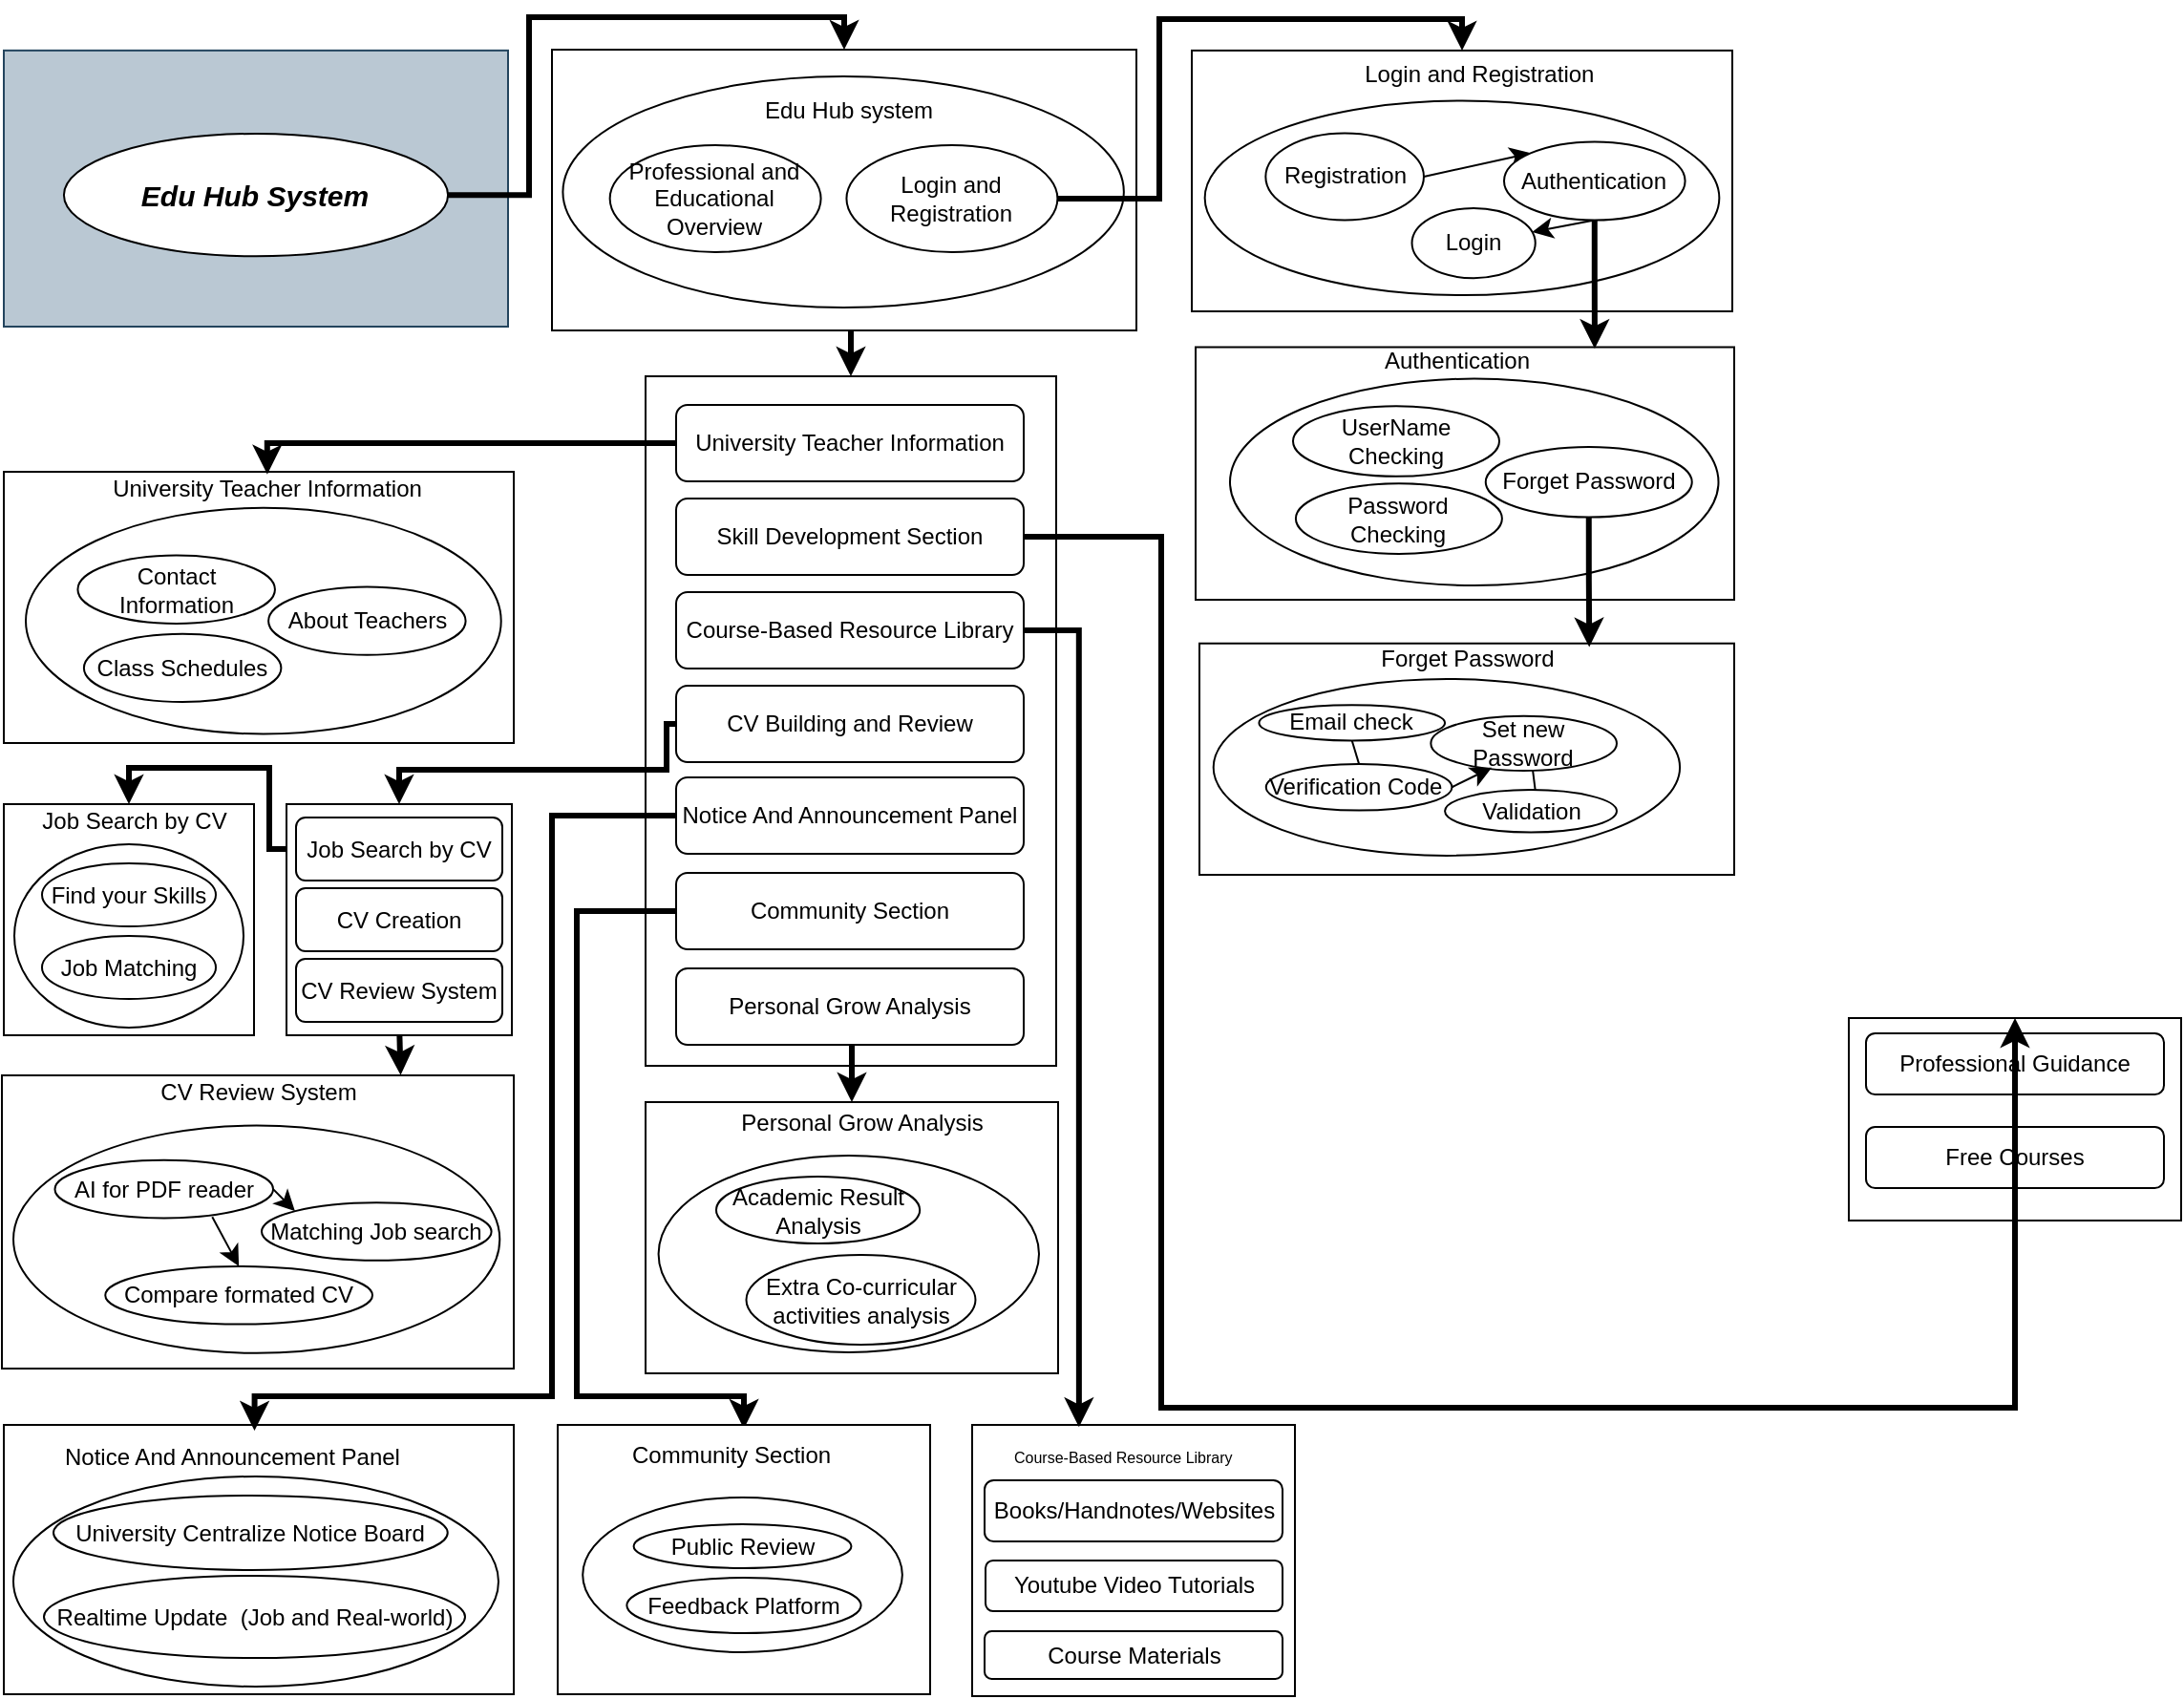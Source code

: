 <mxfile version="26.1.0">
  <diagram name="Page-1" id="dIcrA_qB1EK9TaSI5K_2">
    <mxGraphModel dx="2709" dy="1427" grid="0" gridSize="10" guides="1" tooltips="1" connect="1" arrows="1" fold="1" page="0" pageScale="1" pageWidth="850" pageHeight="1100" math="0" shadow="0">
      <root>
        <mxCell id="0" />
        <mxCell id="1" parent="0" />
        <mxCell id="Bnf2NCZyDXiezHd9HjdY-45" value="" style="rounded=0;whiteSpace=wrap;html=1;" parent="1" vertex="1">
          <mxGeometry x="-450" y="494" width="267" height="141" as="geometry" />
        </mxCell>
        <mxCell id="Bnf2NCZyDXiezHd9HjdY-48" value="" style="ellipse;whiteSpace=wrap;html=1;" parent="1" vertex="1">
          <mxGeometry x="-445" y="521" width="254" height="110" as="geometry" />
        </mxCell>
        <mxCell id="Bnf2NCZyDXiezHd9HjdY-14" value="" style="group" parent="1" vertex="1" connectable="0">
          <mxGeometry x="-450" y="-5" width="267" height="142" as="geometry" />
        </mxCell>
        <mxCell id="Bnf2NCZyDXiezHd9HjdY-22" value="" style="rounded=0;whiteSpace=wrap;html=1;" parent="Bnf2NCZyDXiezHd9HjdY-14" vertex="1">
          <mxGeometry width="267" height="142" as="geometry" />
        </mxCell>
        <mxCell id="Bnf2NCZyDXiezHd9HjdY-23" value="" style="group" parent="Bnf2NCZyDXiezHd9HjdY-14" vertex="1" connectable="0">
          <mxGeometry x="11.511" y="1.331" width="248.85" height="135.946" as="geometry" />
        </mxCell>
        <mxCell id="Bnf2NCZyDXiezHd9HjdY-17" value="" style="ellipse;whiteSpace=wrap;html=1;container=0;" parent="Bnf2NCZyDXiezHd9HjdY-23" vertex="1">
          <mxGeometry y="17.585" width="248.85" height="118.361" as="geometry" />
        </mxCell>
        <mxCell id="Bnf2NCZyDXiezHd9HjdY-18" value="University Teacher Information" style="text;html=1;align=center;verticalAlign=middle;whiteSpace=wrap;rounded=0;container=0;" parent="Bnf2NCZyDXiezHd9HjdY-23" vertex="1">
          <mxGeometry x="38.199" width="176.45" height="16.216" as="geometry" />
        </mxCell>
        <mxCell id="Bnf2NCZyDXiezHd9HjdY-19" value="Contact Information" style="ellipse;whiteSpace=wrap;html=1;container=0;" parent="Bnf2NCZyDXiezHd9HjdY-23" vertex="1">
          <mxGeometry x="27.208" y="42.447" width="103.251" height="35.67" as="geometry" />
        </mxCell>
        <mxCell id="Bnf2NCZyDXiezHd9HjdY-20" value="About Teachers" style="ellipse;whiteSpace=wrap;html=1;container=0;" parent="Bnf2NCZyDXiezHd9HjdY-23" vertex="1">
          <mxGeometry x="127.039" y="58.931" width="103.251" height="35.67" as="geometry" />
        </mxCell>
        <mxCell id="Bnf2NCZyDXiezHd9HjdY-21" value="Class Schedules" style="ellipse;whiteSpace=wrap;html=1;container=0;" parent="Bnf2NCZyDXiezHd9HjdY-23" vertex="1">
          <mxGeometry x="30.434" y="83.522" width="103.251" height="35.67" as="geometry" />
        </mxCell>
        <mxCell id="UraL1NpnlC7Kskf86XwC-92" value="" style="group" parent="1" vertex="1" connectable="0">
          <mxGeometry x="174" y="-74" width="282" height="136" as="geometry" />
        </mxCell>
        <mxCell id="UraL1NpnlC7Kskf86XwC-72" value="" style="whiteSpace=wrap;html=1;" parent="UraL1NpnlC7Kskf86XwC-92" vertex="1">
          <mxGeometry y="3.757" width="282" height="132.243" as="geometry" />
        </mxCell>
        <mxCell id="UraL1NpnlC7Kskf86XwC-74" value="" style="ellipse;whiteSpace=wrap;html=1;" parent="UraL1NpnlC7Kskf86XwC-92" vertex="1">
          <mxGeometry x="18" y="20.287" width="255.75" height="108.199" as="geometry" />
        </mxCell>
        <mxCell id="UraL1NpnlC7Kskf86XwC-75" value="UserName Checking" style="ellipse;whiteSpace=wrap;html=1;" parent="UraL1NpnlC7Kskf86XwC-92" vertex="1">
          <mxGeometry x="51" y="34.564" width="108" height="36.818" as="geometry" />
        </mxCell>
        <mxCell id="UraL1NpnlC7Kskf86XwC-76" value="Password Checking" style="ellipse;whiteSpace=wrap;html=1;" parent="UraL1NpnlC7Kskf86XwC-92" vertex="1">
          <mxGeometry x="52.448" y="75.138" width="108" height="36.818" as="geometry" />
        </mxCell>
        <mxCell id="UraL1NpnlC7Kskf86XwC-78" value="Forget Password" style="ellipse;whiteSpace=wrap;html=1;" parent="UraL1NpnlC7Kskf86XwC-92" vertex="1">
          <mxGeometry x="151.875" y="55.978" width="108" height="36.818" as="geometry" />
        </mxCell>
        <mxCell id="UraL1NpnlC7Kskf86XwC-91" value="Authentication" style="text;html=1;align=center;verticalAlign=middle;whiteSpace=wrap;rounded=0;" parent="UraL1NpnlC7Kskf86XwC-92" vertex="1">
          <mxGeometry x="99.75" width="74.25" height="22.541" as="geometry" />
        </mxCell>
        <mxCell id="UraL1NpnlC7Kskf86XwC-93" value="" style="group" parent="1" vertex="1" connectable="0">
          <mxGeometry x="176" y="82" width="280" height="124" as="geometry" />
        </mxCell>
        <mxCell id="UraL1NpnlC7Kskf86XwC-79" value="" style="whiteSpace=wrap;html=1;" parent="UraL1NpnlC7Kskf86XwC-93" vertex="1">
          <mxGeometry y="2.867" width="280" height="121.133" as="geometry" />
        </mxCell>
        <mxCell id="UraL1NpnlC7Kskf86XwC-81" value="" style="ellipse;whiteSpace=wrap;html=1;" parent="UraL1NpnlC7Kskf86XwC-93" vertex="1">
          <mxGeometry x="7.344" y="21.503" width="244.197" height="92.462" as="geometry" />
        </mxCell>
        <mxCell id="UraL1NpnlC7Kskf86XwC-82" value="Email check" style="ellipse;whiteSpace=wrap;html=1;" parent="UraL1NpnlC7Kskf86XwC-93" vertex="1">
          <mxGeometry x="31.213" y="35.121" width="97.311" height="18.636" as="geometry" />
        </mxCell>
        <mxCell id="UraL1NpnlC7Kskf86XwC-83" value="Verification Code&amp;nbsp;" style="ellipse;whiteSpace=wrap;html=1;" parent="UraL1NpnlC7Kskf86XwC-93" vertex="1">
          <mxGeometry x="34.885" y="65.942" width="97.311" height="24.37" as="geometry" />
        </mxCell>
        <mxCell id="UraL1NpnlC7Kskf86XwC-84" value="Set new Password" style="ellipse;whiteSpace=wrap;html=1;" parent="UraL1NpnlC7Kskf86XwC-93" vertex="1">
          <mxGeometry x="121.18" y="40.855" width="97.311" height="28.671" as="geometry" />
        </mxCell>
        <mxCell id="UraL1NpnlC7Kskf86XwC-85" value="Validation" style="ellipse;whiteSpace=wrap;html=1;" parent="UraL1NpnlC7Kskf86XwC-93" vertex="1">
          <mxGeometry x="128.525" y="79.561" width="89.967" height="22.22" as="geometry" />
        </mxCell>
        <mxCell id="UraL1NpnlC7Kskf86XwC-86" value="" style="endArrow=none;html=1;rounded=0;fontSize=12;startSize=8;endSize=8;curved=1;exitX=0.5;exitY=0;exitDx=0;exitDy=0;entryX=0.5;entryY=1;entryDx=0;entryDy=0;" parent="UraL1NpnlC7Kskf86XwC-93" source="UraL1NpnlC7Kskf86XwC-83" target="UraL1NpnlC7Kskf86XwC-82" edge="1">
          <mxGeometry width="50" height="50" relative="1" as="geometry">
            <mxPoint x="85.377" y="58.058" as="sourcePoint" />
            <mxPoint x="131.279" y="22.22" as="targetPoint" />
          </mxGeometry>
        </mxCell>
        <mxCell id="UraL1NpnlC7Kskf86XwC-88" value="" style="endArrow=classic;html=1;rounded=0;fontSize=12;startSize=8;endSize=8;curved=1;exitX=1;exitY=0.5;exitDx=0;exitDy=0;entryX=0.327;entryY=0.944;entryDx=0;entryDy=0;entryPerimeter=0;" parent="UraL1NpnlC7Kskf86XwC-93" source="UraL1NpnlC7Kskf86XwC-83" target="UraL1NpnlC7Kskf86XwC-84" edge="1">
          <mxGeometry width="50" height="50" relative="1" as="geometry">
            <mxPoint x="197.377" y="126.15" as="sourcePoint" />
            <mxPoint x="149.639" y="65.942" as="targetPoint" />
          </mxGeometry>
        </mxCell>
        <mxCell id="UraL1NpnlC7Kskf86XwC-89" value="" style="endArrow=none;html=1;rounded=0;fontSize=12;startSize=8;endSize=8;curved=1;entryX=0.548;entryY=0.986;entryDx=0;entryDy=0;entryPerimeter=0;exitX=0.526;exitY=0.012;exitDx=0;exitDy=0;exitPerimeter=0;" parent="UraL1NpnlC7Kskf86XwC-93" source="UraL1NpnlC7Kskf86XwC-85" target="UraL1NpnlC7Kskf86XwC-84" edge="1">
          <mxGeometry width="50" height="50" relative="1" as="geometry">
            <mxPoint x="85.377" y="64.509" as="sourcePoint" />
            <mxPoint x="131.279" y="28.671" as="targetPoint" />
          </mxGeometry>
        </mxCell>
        <mxCell id="UraL1NpnlC7Kskf86XwC-90" value="Forget Password" style="text;html=1;align=center;verticalAlign=middle;whiteSpace=wrap;rounded=0;" parent="UraL1NpnlC7Kskf86XwC-93" vertex="1">
          <mxGeometry x="86.65" width="106.69" height="21.503" as="geometry" />
        </mxCell>
        <mxCell id="ZpZM58pf16F-QtEgvetO-1" style="edgeStyle=orthogonalEdgeStyle;rounded=0;orthogonalLoop=1;jettySize=auto;html=1;exitX=0.5;exitY=1;exitDx=0;exitDy=0;entryX=0.5;entryY=0;entryDx=0;entryDy=0;strokeWidth=3;" edge="1" parent="1" source="UraL1NpnlC7Kskf86XwC-2" target="UraL1NpnlC7Kskf86XwC-6">
          <mxGeometry relative="1" as="geometry" />
        </mxCell>
        <mxCell id="Bnf2NCZyDXiezHd9HjdY-35" value="" style="group" parent="1" vertex="1" connectable="0">
          <mxGeometry x="516" y="281" width="174" height="106" as="geometry" />
        </mxCell>
        <mxCell id="Bnf2NCZyDXiezHd9HjdY-34" value="" style="rounded=0;whiteSpace=wrap;html=1;" parent="Bnf2NCZyDXiezHd9HjdY-35" vertex="1">
          <mxGeometry width="174" height="106" as="geometry" />
        </mxCell>
        <mxCell id="UraL1NpnlC7Kskf86XwC-51" value="Professional Guidance" style="rounded=1;whiteSpace=wrap;html=1;" parent="Bnf2NCZyDXiezHd9HjdY-35" vertex="1">
          <mxGeometry x="9" y="8" width="156" height="32" as="geometry" />
        </mxCell>
        <mxCell id="UraL1NpnlC7Kskf86XwC-52" value="Free Courses" style="rounded=1;whiteSpace=wrap;html=1;" parent="Bnf2NCZyDXiezHd9HjdY-35" vertex="1">
          <mxGeometry x="9" y="57" width="156" height="32" as="geometry" />
        </mxCell>
        <mxCell id="Bnf2NCZyDXiezHd9HjdY-40" value="" style="group" parent="1" vertex="1" connectable="0">
          <mxGeometry x="-451" y="311" width="268" height="153.5" as="geometry" />
        </mxCell>
        <mxCell id="UraL1NpnlC7Kskf86XwC-106" value="" style="rounded=0;whiteSpace=wrap;html=1;" parent="Bnf2NCZyDXiezHd9HjdY-40" vertex="1">
          <mxGeometry width="268" height="153.5" as="geometry" />
        </mxCell>
        <mxCell id="UraL1NpnlC7Kskf86XwC-108" value="" style="ellipse;whiteSpace=wrap;html=1;" parent="Bnf2NCZyDXiezHd9HjdY-40" vertex="1">
          <mxGeometry x="6.015" y="26.257" width="254.633" height="119.164" as="geometry" />
        </mxCell>
        <mxCell id="UraL1NpnlC7Kskf86XwC-112" style="edgeStyle=none;curved=1;rounded=0;orthogonalLoop=1;jettySize=auto;html=1;exitX=1;exitY=0.5;exitDx=0;exitDy=0;entryX=0;entryY=0;entryDx=0;entryDy=0;fontSize=12;startSize=8;endSize=8;" parent="Bnf2NCZyDXiezHd9HjdY-40" source="UraL1NpnlC7Kskf86XwC-109" target="UraL1NpnlC7Kskf86XwC-111" edge="1">
          <mxGeometry relative="1" as="geometry" />
        </mxCell>
        <mxCell id="UraL1NpnlC7Kskf86XwC-113" style="edgeStyle=none;curved=1;rounded=0;orthogonalLoop=1;jettySize=auto;html=1;exitX=0.721;exitY=0.981;exitDx=0;exitDy=0;entryX=0.5;entryY=0;entryDx=0;entryDy=0;fontSize=12;startSize=8;endSize=8;exitPerimeter=0;" parent="Bnf2NCZyDXiezHd9HjdY-40" source="UraL1NpnlC7Kskf86XwC-109" target="UraL1NpnlC7Kskf86XwC-110" edge="1">
          <mxGeometry relative="1" as="geometry" />
        </mxCell>
        <mxCell id="UraL1NpnlC7Kskf86XwC-109" value="AI for PDF reader" style="ellipse;whiteSpace=wrap;html=1;" parent="Bnf2NCZyDXiezHd9HjdY-40" vertex="1">
          <mxGeometry x="27.736" y="44.434" width="114.284" height="30.296" as="geometry" />
        </mxCell>
        <mxCell id="UraL1NpnlC7Kskf86XwC-110" value="Compare formated CV" style="ellipse;whiteSpace=wrap;html=1;" parent="Bnf2NCZyDXiezHd9HjdY-40" vertex="1">
          <mxGeometry x="54.13" y="99.977" width="139.87" height="30.296" as="geometry" />
        </mxCell>
        <mxCell id="UraL1NpnlC7Kskf86XwC-111" value="Matching Job search" style="ellipse;whiteSpace=wrap;html=1;" parent="Bnf2NCZyDXiezHd9HjdY-40" vertex="1">
          <mxGeometry x="136" y="66.622" width="120.3" height="30.296" as="geometry" />
        </mxCell>
        <mxCell id="ZpZM58pf16F-QtEgvetO-20" value="CV Review System" style="text;html=1;align=center;verticalAlign=middle;resizable=0;points=[];autosize=1;strokeColor=none;fillColor=none;" vertex="1" parent="Bnf2NCZyDXiezHd9HjdY-40">
          <mxGeometry x="73.5" y="-3.854" width="121" height="26" as="geometry" />
        </mxCell>
        <mxCell id="Bnf2NCZyDXiezHd9HjdY-46" value="University Centralize Notice Board" style="ellipse;whiteSpace=wrap;html=1;" parent="1" vertex="1">
          <mxGeometry x="-424" y="531" width="206.37" height="39" as="geometry" />
        </mxCell>
        <mxCell id="Bnf2NCZyDXiezHd9HjdY-47" value="Realtime Update&amp;nbsp;&amp;nbsp;&lt;span style=&quot;background-color: transparent; color: light-dark(rgb(0, 0, 0), rgb(255, 255, 255));&quot;&gt;(Job and Real-world)&lt;/span&gt;" style="ellipse;whiteSpace=wrap;html=1;" parent="1" vertex="1">
          <mxGeometry x="-429" y="573" width="220.5" height="43" as="geometry" />
        </mxCell>
        <mxCell id="ZpZM58pf16F-QtEgvetO-7" value="" style="group" vertex="1" connectable="0" parent="1">
          <mxGeometry x="-450" y="-241" width="264" height="160" as="geometry" />
        </mxCell>
        <mxCell id="Bnf2NCZyDXiezHd9HjdY-31" value="" style="rounded=0;whiteSpace=wrap;html=1;fillColor=#bac8d3;strokeColor=#23445d;" parent="ZpZM58pf16F-QtEgvetO-7" vertex="1">
          <mxGeometry y="15.422" width="264" height="144.578" as="geometry" />
        </mxCell>
        <mxCell id="Bnf2NCZyDXiezHd9HjdY-32" value="&lt;font style=&quot;font-size: 15px;&quot;&gt;&lt;b&gt;&lt;i&gt;Edu Hub System&lt;/i&gt;&lt;/b&gt;&lt;/font&gt;" style="ellipse;whiteSpace=wrap;html=1;" parent="ZpZM58pf16F-QtEgvetO-7" vertex="1">
          <mxGeometry x="31.458" y="59.0" width="201.084" height="64.16" as="geometry" />
        </mxCell>
        <mxCell id="ZpZM58pf16F-QtEgvetO-22" style="edgeStyle=orthogonalEdgeStyle;rounded=0;orthogonalLoop=1;jettySize=auto;html=1;exitX=0.5;exitY=1;exitDx=0;exitDy=0;entryX=0.779;entryY=-0.001;entryDx=0;entryDy=0;entryPerimeter=0;strokeWidth=3;" edge="1" parent="1" source="UraL1NpnlC7Kskf86XwC-67" target="UraL1NpnlC7Kskf86XwC-106">
          <mxGeometry relative="1" as="geometry" />
        </mxCell>
        <mxCell id="ZpZM58pf16F-QtEgvetO-23" value="" style="rounded=0;whiteSpace=wrap;html=1;" vertex="1" parent="1">
          <mxGeometry x="-450" y="169" width="131" height="121" as="geometry" />
        </mxCell>
        <mxCell id="ZpZM58pf16F-QtEgvetO-24" value="" style="ellipse;whiteSpace=wrap;html=1;" vertex="1" parent="1">
          <mxGeometry x="-444.5" y="190" width="120" height="96" as="geometry" />
        </mxCell>
        <mxCell id="ZpZM58pf16F-QtEgvetO-25" value="Job Search by CV" style="text;html=1;align=center;verticalAlign=middle;resizable=0;points=[];autosize=1;strokeColor=none;fillColor=none;" vertex="1" parent="1">
          <mxGeometry x="-439.5" y="165" width="115" height="26" as="geometry" />
        </mxCell>
        <mxCell id="ZpZM58pf16F-QtEgvetO-27" style="edgeStyle=orthogonalEdgeStyle;rounded=0;orthogonalLoop=1;jettySize=auto;html=1;exitX=0;exitY=0.5;exitDx=0;exitDy=0;entryX=0.5;entryY=0;entryDx=0;entryDy=0;strokeWidth=3;" edge="1" parent="1" source="UraL1NpnlC7Kskf86XwC-65" target="ZpZM58pf16F-QtEgvetO-23">
          <mxGeometry relative="1" as="geometry">
            <Array as="points">
              <mxPoint x="-311" y="193" />
              <mxPoint x="-311" y="150" />
              <mxPoint x="-384" y="150" />
            </Array>
          </mxGeometry>
        </mxCell>
        <mxCell id="ZpZM58pf16F-QtEgvetO-30" value="Find your Skills" style="ellipse;whiteSpace=wrap;html=1;" vertex="1" parent="1">
          <mxGeometry x="-430" y="200" width="91" height="33" as="geometry" />
        </mxCell>
        <mxCell id="ZpZM58pf16F-QtEgvetO-31" value="Job Matching" style="ellipse;whiteSpace=wrap;html=1;" vertex="1" parent="1">
          <mxGeometry x="-430" y="238" width="91" height="33" as="geometry" />
        </mxCell>
        <mxCell id="ZpZM58pf16F-QtEgvetO-33" value="&lt;span style=&quot;color: rgb(0, 0, 0); font-family: Helvetica; font-size: 12px; font-style: normal; font-variant-ligatures: normal; font-variant-caps: normal; font-weight: 400; letter-spacing: normal; orphans: 2; text-align: center; text-indent: 0px; text-transform: none; widows: 2; word-spacing: 0px; -webkit-text-stroke-width: 0px; white-space: normal; background-color: rgb(255, 255, 255); text-decoration-thickness: initial; text-decoration-style: initial; text-decoration-color: initial; display: inline !important; float: none;&quot;&gt;Notice And Announcement Panel&lt;/span&gt;" style="text;whiteSpace=wrap;html=1;" vertex="1" parent="1">
          <mxGeometry x="-420.246" y="496.998" width="203" height="36" as="geometry" />
        </mxCell>
        <mxCell id="ZpZM58pf16F-QtEgvetO-10" value="" style="group" vertex="1" connectable="0" parent="1">
          <mxGeometry x="-302" y="170" width="118" height="121" as="geometry" />
        </mxCell>
        <mxCell id="Bnf2NCZyDXiezHd9HjdY-41" value="" style="rounded=0;whiteSpace=wrap;html=1;" parent="ZpZM58pf16F-QtEgvetO-10" vertex="1">
          <mxGeometry y="-1" width="118" height="121" as="geometry" />
        </mxCell>
        <mxCell id="UraL1NpnlC7Kskf86XwC-65" value="Job Search by CV" style="rounded=1;whiteSpace=wrap;html=1;" parent="ZpZM58pf16F-QtEgvetO-10" vertex="1">
          <mxGeometry x="5" y="6" width="108" height="33" as="geometry" />
        </mxCell>
        <mxCell id="UraL1NpnlC7Kskf86XwC-66" value="CV Creation" style="rounded=1;whiteSpace=wrap;html=1;" parent="ZpZM58pf16F-QtEgvetO-10" vertex="1">
          <mxGeometry x="5" y="43" width="108" height="33" as="geometry" />
        </mxCell>
        <mxCell id="UraL1NpnlC7Kskf86XwC-67" value="CV Review System" style="rounded=1;whiteSpace=wrap;html=1;" parent="ZpZM58pf16F-QtEgvetO-10" vertex="1">
          <mxGeometry x="5" y="80" width="108" height="33" as="geometry" />
        </mxCell>
        <mxCell id="UraL1NpnlC7Kskf86XwC-6" value="" style="rounded=0;whiteSpace=wrap;html=1;" parent="1" vertex="1">
          <mxGeometry x="-114" y="-55" width="215" height="361" as="geometry" />
        </mxCell>
        <mxCell id="UraL1NpnlC7Kskf86XwC-8" value="University Teacher Information" style="rounded=1;whiteSpace=wrap;html=1;" parent="1" vertex="1">
          <mxGeometry x="-98" y="-40" width="182" height="40" as="geometry" />
        </mxCell>
        <mxCell id="UraL1NpnlC7Kskf86XwC-9" value="Skill Development Section" style="rounded=1;whiteSpace=wrap;html=1;" parent="1" vertex="1">
          <mxGeometry x="-98" y="9" width="182" height="40" as="geometry" />
        </mxCell>
        <mxCell id="UraL1NpnlC7Kskf86XwC-10" value="Course-Based Resource Library" style="rounded=1;whiteSpace=wrap;html=1;" parent="1" vertex="1">
          <mxGeometry x="-98" y="58" width="182" height="40" as="geometry" />
        </mxCell>
        <mxCell id="UraL1NpnlC7Kskf86XwC-11" value="CV Building and Review" style="rounded=1;whiteSpace=wrap;html=1;" parent="1" vertex="1">
          <mxGeometry x="-98" y="107" width="182" height="40" as="geometry" />
        </mxCell>
        <mxCell id="UraL1NpnlC7Kskf86XwC-13" value="Notice And Announcement Panel" style="rounded=1;whiteSpace=wrap;html=1;" parent="1" vertex="1">
          <mxGeometry x="-98" y="155" width="182" height="40" as="geometry" />
        </mxCell>
        <mxCell id="ZpZM58pf16F-QtEgvetO-50" style="edgeStyle=orthogonalEdgeStyle;rounded=0;orthogonalLoop=1;jettySize=auto;html=1;exitX=0.5;exitY=1;exitDx=0;exitDy=0;entryX=0.5;entryY=0;entryDx=0;entryDy=0;strokeWidth=3;" edge="1" parent="1" source="UraL1NpnlC7Kskf86XwC-68" target="Bnf2NCZyDXiezHd9HjdY-51">
          <mxGeometry relative="1" as="geometry" />
        </mxCell>
        <mxCell id="UraL1NpnlC7Kskf86XwC-68" value="Personal Grow Analysis" style="rounded=1;whiteSpace=wrap;html=1;" parent="1" vertex="1">
          <mxGeometry x="-98.0" y="255" width="182" height="40" as="geometry" />
        </mxCell>
        <mxCell id="ZpZM58pf16F-QtEgvetO-46" style="edgeStyle=orthogonalEdgeStyle;rounded=0;orthogonalLoop=1;jettySize=auto;html=1;exitX=0;exitY=0.5;exitDx=0;exitDy=0;entryX=0.5;entryY=0;entryDx=0;entryDy=0;strokeWidth=3;" edge="1" parent="1" source="ZpZM58pf16F-QtEgvetO-36" target="ZpZM58pf16F-QtEgvetO-42">
          <mxGeometry relative="1" as="geometry">
            <Array as="points">
              <mxPoint x="-150" y="225" />
              <mxPoint x="-150" y="479" />
              <mxPoint x="-63" y="479" />
            </Array>
          </mxGeometry>
        </mxCell>
        <mxCell id="ZpZM58pf16F-QtEgvetO-36" value="Community Section" style="rounded=1;whiteSpace=wrap;html=1;" vertex="1" parent="1">
          <mxGeometry x="-98.0" y="205" width="182" height="40" as="geometry" />
        </mxCell>
        <mxCell id="ZpZM58pf16F-QtEgvetO-44" value="" style="group" vertex="1" connectable="0" parent="1">
          <mxGeometry x="-160" y="494" width="195" height="141" as="geometry" />
        </mxCell>
        <mxCell id="ZpZM58pf16F-QtEgvetO-38" value="" style="rounded=0;whiteSpace=wrap;html=1;" vertex="1" parent="ZpZM58pf16F-QtEgvetO-44">
          <mxGeometry width="195" height="141" as="geometry" />
        </mxCell>
        <mxCell id="ZpZM58pf16F-QtEgvetO-39" value="" style="ellipse;whiteSpace=wrap;html=1;" vertex="1" parent="ZpZM58pf16F-QtEgvetO-44">
          <mxGeometry x="13.1" y="38" width="167.33" height="81" as="geometry" />
        </mxCell>
        <mxCell id="ZpZM58pf16F-QtEgvetO-40" value="Public Review" style="ellipse;whiteSpace=wrap;html=1;" vertex="1" parent="ZpZM58pf16F-QtEgvetO-44">
          <mxGeometry x="39.79" y="52" width="113.94" height="23" as="geometry" />
        </mxCell>
        <mxCell id="ZpZM58pf16F-QtEgvetO-41" value="Feedback Platform" style="ellipse;whiteSpace=wrap;html=1;" vertex="1" parent="ZpZM58pf16F-QtEgvetO-44">
          <mxGeometry x="36.19" y="80" width="122.61" height="29" as="geometry" />
        </mxCell>
        <mxCell id="ZpZM58pf16F-QtEgvetO-42" value="&lt;span style=&quot;color: rgb(0, 0, 0); font-family: Helvetica; font-size: 12px; font-style: normal; font-variant-ligatures: normal; font-variant-caps: normal; font-weight: 400; letter-spacing: normal; orphans: 2; text-align: center; text-indent: 0px; text-transform: none; widows: 2; word-spacing: 0px; -webkit-text-stroke-width: 0px; white-space: normal; background-color: rgb(255, 255, 255); text-decoration-thickness: initial; text-decoration-style: initial; text-decoration-color: initial; float: none; display: inline !important;&quot;&gt;Community Section&lt;/span&gt;" style="text;whiteSpace=wrap;html=1;" vertex="1" parent="ZpZM58pf16F-QtEgvetO-44">
          <mxGeometry x="36.95" y="2" width="121.1" height="36" as="geometry" />
        </mxCell>
        <mxCell id="ZpZM58pf16F-QtEgvetO-35" style="edgeStyle=orthogonalEdgeStyle;rounded=0;orthogonalLoop=1;jettySize=auto;html=1;exitX=0;exitY=0.5;exitDx=0;exitDy=0;entryX=0.5;entryY=0;entryDx=0;entryDy=0;strokeWidth=3;" edge="1" parent="1" source="UraL1NpnlC7Kskf86XwC-13" target="ZpZM58pf16F-QtEgvetO-33">
          <mxGeometry relative="1" as="geometry">
            <Array as="points">
              <mxPoint x="-163" y="175" />
              <mxPoint x="-163" y="479" />
              <mxPoint x="-319" y="479" />
            </Array>
          </mxGeometry>
        </mxCell>
        <mxCell id="ZpZM58pf16F-QtEgvetO-18" style="edgeStyle=orthogonalEdgeStyle;rounded=0;orthogonalLoop=1;jettySize=auto;html=1;exitX=0;exitY=0.5;exitDx=0;exitDy=0;entryX=0.5;entryY=0;entryDx=0;entryDy=0;strokeWidth=3;" edge="1" parent="1" source="UraL1NpnlC7Kskf86XwC-11" target="Bnf2NCZyDXiezHd9HjdY-41">
          <mxGeometry relative="1" as="geometry">
            <Array as="points">
              <mxPoint x="-103" y="127" />
              <mxPoint x="-103" y="151" />
              <mxPoint x="-243" y="151" />
            </Array>
          </mxGeometry>
        </mxCell>
        <mxCell id="ZpZM58pf16F-QtEgvetO-51" value="" style="group" vertex="1" connectable="0" parent="1">
          <mxGeometry x="-114" y="321" width="216" height="142" as="geometry" />
        </mxCell>
        <mxCell id="Bnf2NCZyDXiezHd9HjdY-51" value="" style="rounded=0;whiteSpace=wrap;html=1;" parent="ZpZM58pf16F-QtEgvetO-51" vertex="1">
          <mxGeometry y="4" width="216" height="142" as="geometry" />
        </mxCell>
        <mxCell id="Bnf2NCZyDXiezHd9HjdY-52" value="" style="ellipse;whiteSpace=wrap;html=1;" parent="ZpZM58pf16F-QtEgvetO-51" vertex="1">
          <mxGeometry x="6.79" y="32" width="199.21" height="103" as="geometry" />
        </mxCell>
        <mxCell id="Bnf2NCZyDXiezHd9HjdY-53" value="Academic Result Analysis" style="ellipse;whiteSpace=wrap;html=1;" parent="ZpZM58pf16F-QtEgvetO-51" vertex="1">
          <mxGeometry x="37" y="43" width="106.59" height="35" as="geometry" />
        </mxCell>
        <mxCell id="Bnf2NCZyDXiezHd9HjdY-54" value="Extra Co-curricular activities analysis" style="ellipse;whiteSpace=wrap;html=1;" parent="ZpZM58pf16F-QtEgvetO-51" vertex="1">
          <mxGeometry x="52.74" y="84" width="120" height="47" as="geometry" />
        </mxCell>
        <mxCell id="Bnf2NCZyDXiezHd9HjdY-55" value="Personal Grow Analysis" style="text;html=1;align=center;verticalAlign=middle;resizable=0;points=[];autosize=1;strokeColor=none;fillColor=none;" parent="ZpZM58pf16F-QtEgvetO-51" vertex="1">
          <mxGeometry x="40.24" y="2" width="145" height="26" as="geometry" />
        </mxCell>
        <mxCell id="Bnf2NCZyDXiezHd9HjdY-38" value="" style="rounded=0;whiteSpace=wrap;html=1;" parent="1" vertex="1">
          <mxGeometry x="57" y="494" width="169" height="142" as="geometry" />
        </mxCell>
        <mxCell id="UraL1NpnlC7Kskf86XwC-59" value="Books/Handnotes/Websites" style="rounded=1;whiteSpace=wrap;html=1;" parent="1" vertex="1">
          <mxGeometry x="63.5" y="523" width="156" height="32" as="geometry" />
        </mxCell>
        <mxCell id="UraL1NpnlC7Kskf86XwC-60" value="Youtube Video Tutorials" style="rounded=1;whiteSpace=wrap;html=1;" parent="1" vertex="1">
          <mxGeometry x="64" y="565" width="155.5" height="26.5" as="geometry" />
        </mxCell>
        <mxCell id="UraL1NpnlC7Kskf86XwC-61" value="Course Materials" style="rounded=1;whiteSpace=wrap;html=1;" parent="1" vertex="1">
          <mxGeometry x="63.5" y="602" width="156" height="25" as="geometry" />
        </mxCell>
        <mxCell id="Bnf2NCZyDXiezHd9HjdY-29" style="edgeStyle=orthogonalEdgeStyle;rounded=0;orthogonalLoop=1;jettySize=auto;html=1;entryX=0.5;entryY=0;entryDx=0;entryDy=0;strokeWidth=3;" parent="1" source="UraL1NpnlC7Kskf86XwC-8" target="Bnf2NCZyDXiezHd9HjdY-18" edge="1">
          <mxGeometry relative="1" as="geometry">
            <Array as="points">
              <mxPoint x="-312" y="-20" />
            </Array>
          </mxGeometry>
        </mxCell>
        <mxCell id="Bnf2NCZyDXiezHd9HjdY-58" style="edgeStyle=orthogonalEdgeStyle;rounded=0;orthogonalLoop=1;jettySize=auto;html=1;exitX=1;exitY=0.5;exitDx=0;exitDy=0;entryX=0.5;entryY=0;entryDx=0;entryDy=0;strokeWidth=3;fontSize=4;" parent="1" source="UraL1NpnlC7Kskf86XwC-9" target="Bnf2NCZyDXiezHd9HjdY-34" edge="1">
          <mxGeometry relative="1" as="geometry">
            <Array as="points">
              <mxPoint x="156" y="29" />
              <mxPoint x="156" y="485" />
            </Array>
          </mxGeometry>
        </mxCell>
        <mxCell id="ZpZM58pf16F-QtEgvetO-53" value="&lt;span style=&quot;color: rgb(0, 0, 0); font-family: Helvetica; font-style: normal; font-variant-ligatures: normal; font-variant-caps: normal; font-weight: 400; letter-spacing: normal; orphans: 2; text-align: center; text-indent: 0px; text-transform: none; widows: 2; word-spacing: 0px; -webkit-text-stroke-width: 0px; white-space: normal; background-color: rgb(255, 255, 255); text-decoration-thickness: initial; text-decoration-style: initial; text-decoration-color: initial; float: none; display: inline !important;&quot;&gt;Course-Based Resource Library&lt;/span&gt;" style="text;whiteSpace=wrap;html=1;fontSize=8;" vertex="1" parent="1">
          <mxGeometry x="77" y="500" width="133.5" height="23" as="geometry" />
        </mxCell>
        <mxCell id="ZpZM58pf16F-QtEgvetO-59" style="edgeStyle=orthogonalEdgeStyle;rounded=0;orthogonalLoop=1;jettySize=auto;html=1;exitX=1;exitY=0.5;exitDx=0;exitDy=0;entryX=0.331;entryY=0.008;entryDx=0;entryDy=0;entryPerimeter=0;strokeWidth=3;" edge="1" parent="1" source="UraL1NpnlC7Kskf86XwC-10" target="Bnf2NCZyDXiezHd9HjdY-38">
          <mxGeometry relative="1" as="geometry" />
        </mxCell>
        <mxCell id="ZpZM58pf16F-QtEgvetO-61" value="" style="group" vertex="1" connectable="0" parent="1">
          <mxGeometry x="172" y="-226" width="283" height="137" as="geometry" />
        </mxCell>
        <mxCell id="UraL1NpnlC7Kskf86XwC-27" value="" style="rounded=0;whiteSpace=wrap;html=1;" parent="ZpZM58pf16F-QtEgvetO-61" vertex="1">
          <mxGeometry y="0.446" width="283.0" height="136.554" as="geometry" />
        </mxCell>
        <mxCell id="UraL1NpnlC7Kskf86XwC-31" value="" style="ellipse;whiteSpace=wrap;html=1;" parent="ZpZM58pf16F-QtEgvetO-61" vertex="1">
          <mxGeometry x="6.825" y="26.775" width="269.35" height="101.746" as="geometry" />
        </mxCell>
        <mxCell id="UraL1NpnlC7Kskf86XwC-32" value="Login" style="ellipse;whiteSpace=wrap;html=1;" parent="ZpZM58pf16F-QtEgvetO-61" vertex="1">
          <mxGeometry x="115.266" y="83.003" width="64.608" height="36.593" as="geometry" />
        </mxCell>
        <mxCell id="UraL1NpnlC7Kskf86XwC-38" style="edgeStyle=none;curved=1;rounded=0;orthogonalLoop=1;jettySize=auto;html=1;exitX=1;exitY=0.5;exitDx=0;exitDy=0;entryX=0;entryY=0;entryDx=0;entryDy=0;fontSize=12;startSize=8;endSize=8;" parent="ZpZM58pf16F-QtEgvetO-61" source="UraL1NpnlC7Kskf86XwC-33" target="UraL1NpnlC7Kskf86XwC-34" edge="1">
          <mxGeometry relative="1" as="geometry" />
        </mxCell>
        <mxCell id="UraL1NpnlC7Kskf86XwC-33" value="Registration" style="ellipse;whiteSpace=wrap;html=1;" parent="ZpZM58pf16F-QtEgvetO-61" vertex="1">
          <mxGeometry x="38.674" y="43.733" width="82.807" height="45.518" as="geometry" />
        </mxCell>
        <mxCell id="UraL1NpnlC7Kskf86XwC-39" style="edgeStyle=none;curved=1;rounded=0;orthogonalLoop=1;jettySize=auto;html=1;exitX=0.5;exitY=1;exitDx=0;exitDy=0;fontSize=12;startSize=8;endSize=8;" parent="ZpZM58pf16F-QtEgvetO-61" source="UraL1NpnlC7Kskf86XwC-34" target="UraL1NpnlC7Kskf86XwC-32" edge="1">
          <mxGeometry relative="1" as="geometry" />
        </mxCell>
        <mxCell id="UraL1NpnlC7Kskf86XwC-34" value="Authentication" style="ellipse;whiteSpace=wrap;html=1;" parent="ZpZM58pf16F-QtEgvetO-61" vertex="1">
          <mxGeometry x="163.494" y="48.195" width="94.791" height="41.055" as="geometry" />
        </mxCell>
        <mxCell id="UraL1NpnlC7Kskf86XwC-47" value="Login and Registration&amp;nbsp;&amp;nbsp;" style="text;html=1;align=center;verticalAlign=middle;whiteSpace=wrap;rounded=0;" parent="ZpZM58pf16F-QtEgvetO-61" vertex="1">
          <mxGeometry x="82.35" width="143.65" height="26.78" as="geometry" />
        </mxCell>
        <mxCell id="ZpZM58pf16F-QtEgvetO-62" style="edgeStyle=orthogonalEdgeStyle;rounded=0;orthogonalLoop=1;jettySize=auto;html=1;exitX=0.5;exitY=1;exitDx=0;exitDy=0;entryX=0.741;entryY=0.006;entryDx=0;entryDy=0;entryPerimeter=0;strokeWidth=3;" edge="1" parent="1" source="UraL1NpnlC7Kskf86XwC-34" target="UraL1NpnlC7Kskf86XwC-72">
          <mxGeometry relative="1" as="geometry" />
        </mxCell>
        <mxCell id="ZpZM58pf16F-QtEgvetO-63" style="edgeStyle=orthogonalEdgeStyle;rounded=0;orthogonalLoop=1;jettySize=auto;html=1;exitX=0.5;exitY=1;exitDx=0;exitDy=0;entryX=0.729;entryY=0.016;entryDx=0;entryDy=0;entryPerimeter=0;strokeWidth=3;" edge="1" parent="1" source="UraL1NpnlC7Kskf86XwC-78" target="UraL1NpnlC7Kskf86XwC-79">
          <mxGeometry relative="1" as="geometry" />
        </mxCell>
        <mxCell id="ZpZM58pf16F-QtEgvetO-65" value="" style="group" vertex="1" connectable="0" parent="1">
          <mxGeometry x="-163" y="-226" width="306" height="147" as="geometry" />
        </mxCell>
        <mxCell id="UraL1NpnlC7Kskf86XwC-1" value="" style="rounded=0;whiteSpace=wrap;html=1;" parent="ZpZM58pf16F-QtEgvetO-65" vertex="1">
          <mxGeometry width="306" height="147" as="geometry" />
        </mxCell>
        <mxCell id="Bnf2NCZyDXiezHd9HjdY-8" value="" style="ellipse;whiteSpace=wrap;html=1;" parent="ZpZM58pf16F-QtEgvetO-65" vertex="1">
          <mxGeometry x="5.71" y="14" width="293.723" height="121" as="geometry" />
        </mxCell>
        <mxCell id="UraL1NpnlC7Kskf86XwC-2" value="Professional and Educational Overview" style="ellipse;whiteSpace=wrap;html=1;" parent="ZpZM58pf16F-QtEgvetO-65" vertex="1">
          <mxGeometry x="30.325" y="50" width="110.471" height="56" as="geometry" />
        </mxCell>
        <mxCell id="UraL1NpnlC7Kskf86XwC-3" style="edgeStyle=none;curved=1;rounded=0;orthogonalLoop=1;jettySize=auto;html=1;exitX=1;exitY=1;exitDx=0;exitDy=0;fontSize=12;startSize=8;endSize=8;" parent="ZpZM58pf16F-QtEgvetO-65" source="UraL1NpnlC7Kskf86XwC-1" target="UraL1NpnlC7Kskf86XwC-1" edge="1">
          <mxGeometry relative="1" as="geometry" />
        </mxCell>
        <mxCell id="Bnf2NCZyDXiezHd9HjdY-6" value="Login and Registration" style="ellipse;whiteSpace=wrap;html=1;" parent="ZpZM58pf16F-QtEgvetO-65" vertex="1">
          <mxGeometry x="154.226" y="50" width="110.471" height="56" as="geometry" />
        </mxCell>
        <mxCell id="Bnf2NCZyDXiezHd9HjdY-30" value="Edu Hub system" style="text;html=1;align=center;verticalAlign=middle;resizable=0;points=[];autosize=1;strokeColor=none;fillColor=none;" parent="ZpZM58pf16F-QtEgvetO-65" vertex="1">
          <mxGeometry x="102.24" y="19" width="106" height="26" as="geometry" />
        </mxCell>
        <mxCell id="ZpZM58pf16F-QtEgvetO-2" style="edgeStyle=orthogonalEdgeStyle;rounded=0;orthogonalLoop=1;jettySize=auto;html=1;exitX=1;exitY=0.5;exitDx=0;exitDy=0;entryX=0.5;entryY=0;entryDx=0;entryDy=0;strokeWidth=3;" edge="1" parent="1" source="Bnf2NCZyDXiezHd9HjdY-6" target="UraL1NpnlC7Kskf86XwC-27">
          <mxGeometry relative="1" as="geometry">
            <Array as="points">
              <mxPoint x="155" y="-148" />
              <mxPoint x="155" y="-242" />
              <mxPoint x="314" y="-242" />
            </Array>
          </mxGeometry>
        </mxCell>
        <mxCell id="ZpZM58pf16F-QtEgvetO-66" style="edgeStyle=orthogonalEdgeStyle;rounded=0;orthogonalLoop=1;jettySize=auto;html=1;exitX=1;exitY=0.5;exitDx=0;exitDy=0;entryX=0.5;entryY=0;entryDx=0;entryDy=0;strokeWidth=3;" edge="1" parent="1" source="Bnf2NCZyDXiezHd9HjdY-32" target="UraL1NpnlC7Kskf86XwC-1">
          <mxGeometry relative="1" as="geometry">
            <Array as="points">
              <mxPoint x="-175" y="-150" />
              <mxPoint x="-175" y="-243" />
              <mxPoint x="-10" y="-243" />
            </Array>
          </mxGeometry>
        </mxCell>
      </root>
    </mxGraphModel>
  </diagram>
</mxfile>
